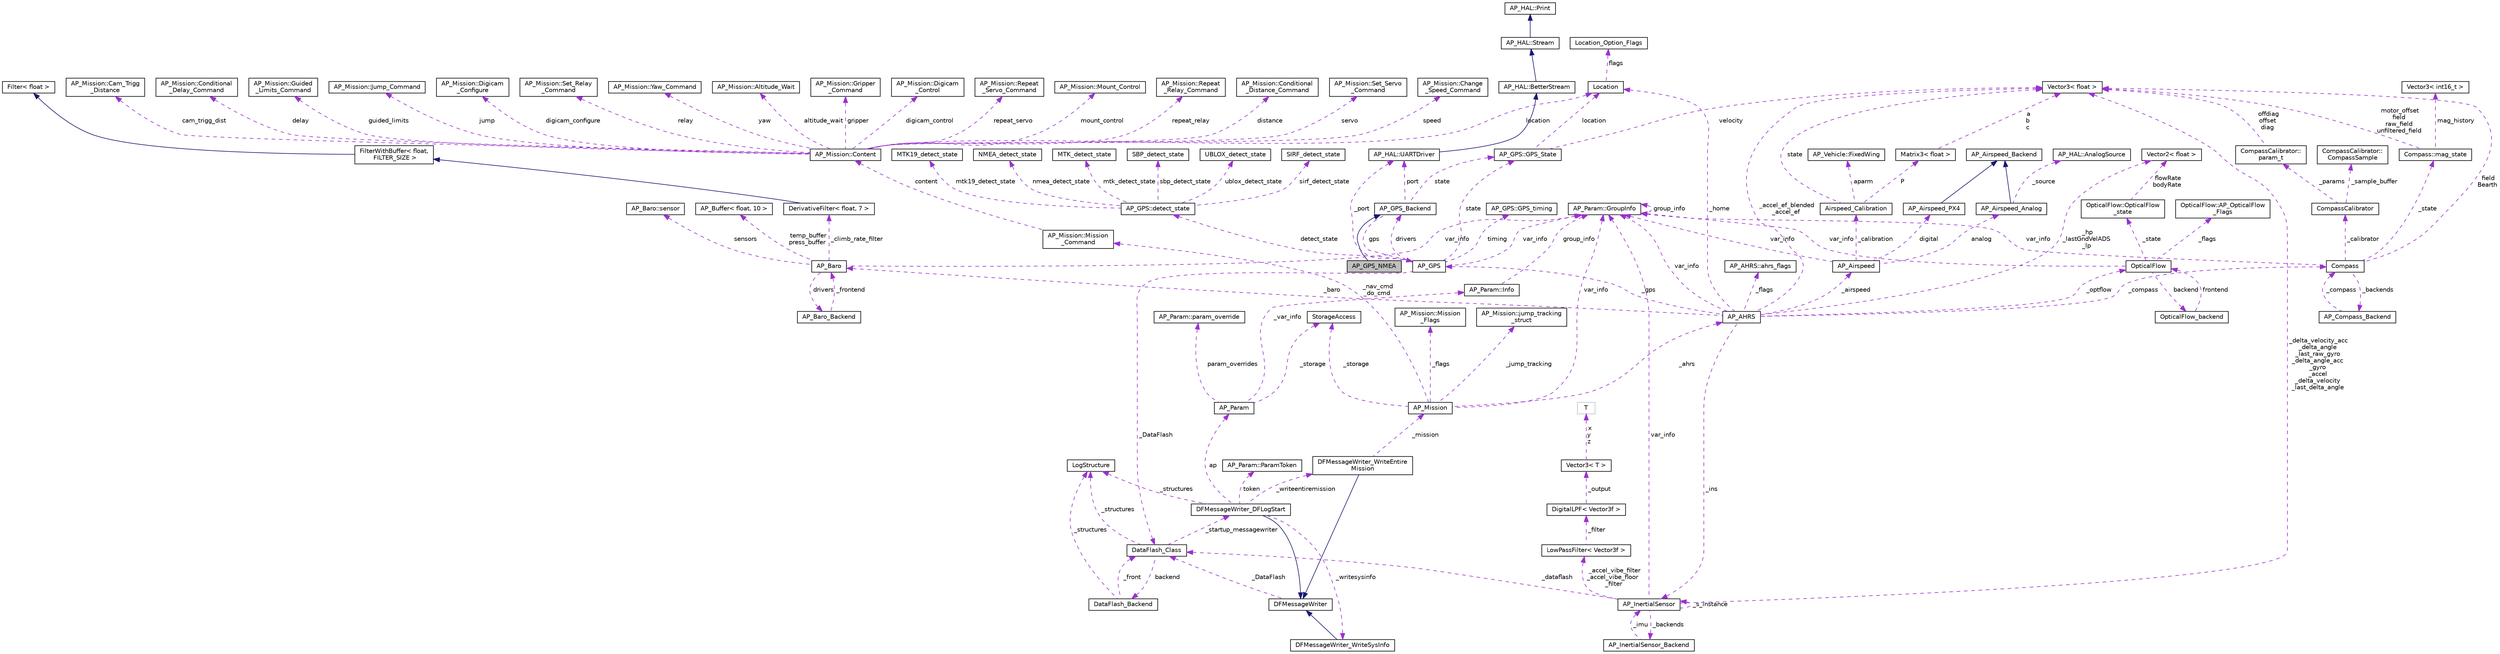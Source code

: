digraph "AP_GPS_NMEA"
{
 // INTERACTIVE_SVG=YES
  edge [fontname="Helvetica",fontsize="10",labelfontname="Helvetica",labelfontsize="10"];
  node [fontname="Helvetica",fontsize="10",shape=record];
  Node1 [label="AP_GPS_NMEA",height=0.2,width=0.4,color="black", fillcolor="grey75", style="filled", fontcolor="black"];
  Node2 -> Node1 [dir="back",color="midnightblue",fontsize="10",style="solid",fontname="Helvetica"];
  Node2 [label="AP_GPS_Backend",height=0.2,width=0.4,color="black", fillcolor="white", style="filled",URL="$classAP__GPS__Backend.html"];
  Node3 -> Node2 [dir="back",color="darkorchid3",fontsize="10",style="dashed",label=" port" ,fontname="Helvetica"];
  Node3 [label="AP_HAL::UARTDriver",height=0.2,width=0.4,color="black", fillcolor="white", style="filled",URL="$classAP__HAL_1_1UARTDriver.html"];
  Node4 -> Node3 [dir="back",color="midnightblue",fontsize="10",style="solid",fontname="Helvetica"];
  Node4 [label="AP_HAL::BetterStream",height=0.2,width=0.4,color="black", fillcolor="white", style="filled",URL="$classAP__HAL_1_1BetterStream.html"];
  Node5 -> Node4 [dir="back",color="midnightblue",fontsize="10",style="solid",fontname="Helvetica"];
  Node5 [label="AP_HAL::Stream",height=0.2,width=0.4,color="black", fillcolor="white", style="filled",URL="$classAP__HAL_1_1Stream.html"];
  Node6 -> Node5 [dir="back",color="midnightblue",fontsize="10",style="solid",fontname="Helvetica"];
  Node6 [label="AP_HAL::Print",height=0.2,width=0.4,color="black", fillcolor="white", style="filled",URL="$classAP__HAL_1_1Print.html"];
  Node7 -> Node2 [dir="back",color="darkorchid3",fontsize="10",style="dashed",label=" gps" ,fontname="Helvetica"];
  Node7 [label="AP_GPS",height=0.2,width=0.4,color="black", fillcolor="white", style="filled",URL="$classAP__GPS.html"];
  Node8 -> Node7 [dir="back",color="darkorchid3",fontsize="10",style="dashed",label=" detect_state" ,fontname="Helvetica"];
  Node8 [label="AP_GPS::detect_state",height=0.2,width=0.4,color="black", fillcolor="white", style="filled",URL="$structAP__GPS_1_1detect__state.html"];
  Node9 -> Node8 [dir="back",color="darkorchid3",fontsize="10",style="dashed",label=" sbp_detect_state" ,fontname="Helvetica"];
  Node9 [label="SBP_detect_state",height=0.2,width=0.4,color="black", fillcolor="white", style="filled",URL="$structSBP__detect__state.html"];
  Node10 -> Node8 [dir="back",color="darkorchid3",fontsize="10",style="dashed",label=" ublox_detect_state" ,fontname="Helvetica"];
  Node10 [label="UBLOX_detect_state",height=0.2,width=0.4,color="black", fillcolor="white", style="filled",URL="$structUBLOX__detect__state.html"];
  Node11 -> Node8 [dir="back",color="darkorchid3",fontsize="10",style="dashed",label=" sirf_detect_state" ,fontname="Helvetica"];
  Node11 [label="SIRF_detect_state",height=0.2,width=0.4,color="black", fillcolor="white", style="filled",URL="$structSIRF__detect__state.html"];
  Node12 -> Node8 [dir="back",color="darkorchid3",fontsize="10",style="dashed",label=" mtk19_detect_state" ,fontname="Helvetica"];
  Node12 [label="MTK19_detect_state",height=0.2,width=0.4,color="black", fillcolor="white", style="filled",URL="$structMTK19__detect__state.html"];
  Node13 -> Node8 [dir="back",color="darkorchid3",fontsize="10",style="dashed",label=" nmea_detect_state" ,fontname="Helvetica"];
  Node13 [label="NMEA_detect_state",height=0.2,width=0.4,color="black", fillcolor="white", style="filled",URL="$structNMEA__detect__state.html"];
  Node14 -> Node8 [dir="back",color="darkorchid3",fontsize="10",style="dashed",label=" mtk_detect_state" ,fontname="Helvetica"];
  Node14 [label="MTK_detect_state",height=0.2,width=0.4,color="black", fillcolor="white", style="filled",URL="$structMTK__detect__state.html"];
  Node15 -> Node7 [dir="back",color="darkorchid3",fontsize="10",style="dashed",label=" timing" ,fontname="Helvetica"];
  Node15 [label="AP_GPS::GPS_timing",height=0.2,width=0.4,color="black", fillcolor="white", style="filled",URL="$structAP__GPS_1_1GPS__timing.html"];
  Node2 -> Node7 [dir="back",color="darkorchid3",fontsize="10",style="dashed",label=" drivers" ,fontname="Helvetica"];
  Node16 -> Node7 [dir="back",color="darkorchid3",fontsize="10",style="dashed",label=" _DataFlash" ,fontname="Helvetica"];
  Node16 [label="DataFlash_Class",height=0.2,width=0.4,color="black", fillcolor="white", style="filled",URL="$classDataFlash__Class.html"];
  Node17 -> Node16 [dir="back",color="darkorchid3",fontsize="10",style="dashed",label=" _structures" ,fontname="Helvetica"];
  Node17 [label="LogStructure",height=0.2,width=0.4,color="black", fillcolor="white", style="filled",URL="$structLogStructure.html"];
  Node18 -> Node16 [dir="back",color="darkorchid3",fontsize="10",style="dashed",label=" backend" ,fontname="Helvetica"];
  Node18 [label="DataFlash_Backend",height=0.2,width=0.4,color="black", fillcolor="white", style="filled",URL="$classDataFlash__Backend.html"];
  Node17 -> Node18 [dir="back",color="darkorchid3",fontsize="10",style="dashed",label=" _structures" ,fontname="Helvetica"];
  Node16 -> Node18 [dir="back",color="darkorchid3",fontsize="10",style="dashed",label=" _front" ,fontname="Helvetica"];
  Node19 -> Node16 [dir="back",color="darkorchid3",fontsize="10",style="dashed",label=" _startup_messagewriter" ,fontname="Helvetica"];
  Node19 [label="DFMessageWriter_DFLogStart",height=0.2,width=0.4,color="black", fillcolor="white", style="filled",URL="$classDFMessageWriter__DFLogStart.html"];
  Node20 -> Node19 [dir="back",color="midnightblue",fontsize="10",style="solid",fontname="Helvetica"];
  Node20 [label="DFMessageWriter",height=0.2,width=0.4,color="black", fillcolor="white", style="filled",URL="$classDFMessageWriter.html"];
  Node16 -> Node20 [dir="back",color="darkorchid3",fontsize="10",style="dashed",label=" _DataFlash" ,fontname="Helvetica"];
  Node21 -> Node19 [dir="back",color="darkorchid3",fontsize="10",style="dashed",label=" _writeentiremission" ,fontname="Helvetica"];
  Node21 [label="DFMessageWriter_WriteEntire\lMission",height=0.2,width=0.4,color="black", fillcolor="white", style="filled",URL="$classDFMessageWriter__WriteEntireMission.html"];
  Node20 -> Node21 [dir="back",color="midnightblue",fontsize="10",style="solid",fontname="Helvetica"];
  Node22 -> Node21 [dir="back",color="darkorchid3",fontsize="10",style="dashed",label=" _mission" ,fontname="Helvetica"];
  Node22 [label="AP_Mission",height=0.2,width=0.4,color="black", fillcolor="white", style="filled",URL="$classAP__Mission.html",tooltip="Object managing Mission. "];
  Node23 -> Node22 [dir="back",color="darkorchid3",fontsize="10",style="dashed",label=" _storage" ,fontname="Helvetica"];
  Node23 [label="StorageAccess",height=0.2,width=0.4,color="black", fillcolor="white", style="filled",URL="$classStorageAccess.html"];
  Node24 -> Node22 [dir="back",color="darkorchid3",fontsize="10",style="dashed",label=" _nav_cmd\n_do_cmd" ,fontname="Helvetica"];
  Node24 [label="AP_Mission::Mission\l_Command",height=0.2,width=0.4,color="black", fillcolor="white", style="filled",URL="$structAP__Mission_1_1Mission__Command.html"];
  Node25 -> Node24 [dir="back",color="darkorchid3",fontsize="10",style="dashed",label=" content" ,fontname="Helvetica"];
  Node25 [label="AP_Mission::Content",height=0.2,width=0.4,color="black", fillcolor="white", style="filled",URL="$unionAP__Mission_1_1Content.html"];
  Node26 -> Node25 [dir="back",color="darkorchid3",fontsize="10",style="dashed",label=" guided_limits" ,fontname="Helvetica"];
  Node26 [label="AP_Mission::Guided\l_Limits_Command",height=0.2,width=0.4,color="black", fillcolor="white", style="filled",URL="$structAP__Mission_1_1Guided__Limits__Command.html"];
  Node27 -> Node25 [dir="back",color="darkorchid3",fontsize="10",style="dashed",label=" mount_control" ,fontname="Helvetica"];
  Node27 [label="AP_Mission::Mount_Control",height=0.2,width=0.4,color="black", fillcolor="white", style="filled",URL="$structAP__Mission_1_1Mount__Control.html"];
  Node28 -> Node25 [dir="back",color="darkorchid3",fontsize="10",style="dashed",label=" repeat_relay" ,fontname="Helvetica"];
  Node28 [label="AP_Mission::Repeat\l_Relay_Command",height=0.2,width=0.4,color="black", fillcolor="white", style="filled",URL="$structAP__Mission_1_1Repeat__Relay__Command.html"];
  Node29 -> Node25 [dir="back",color="darkorchid3",fontsize="10",style="dashed",label=" distance" ,fontname="Helvetica"];
  Node29 [label="AP_Mission::Conditional\l_Distance_Command",height=0.2,width=0.4,color="black", fillcolor="white", style="filled",URL="$structAP__Mission_1_1Conditional__Distance__Command.html"];
  Node30 -> Node25 [dir="back",color="darkorchid3",fontsize="10",style="dashed",label=" servo" ,fontname="Helvetica"];
  Node30 [label="AP_Mission::Set_Servo\l_Command",height=0.2,width=0.4,color="black", fillcolor="white", style="filled",URL="$structAP__Mission_1_1Set__Servo__Command.html"];
  Node31 -> Node25 [dir="back",color="darkorchid3",fontsize="10",style="dashed",label=" speed" ,fontname="Helvetica"];
  Node31 [label="AP_Mission::Change\l_Speed_Command",height=0.2,width=0.4,color="black", fillcolor="white", style="filled",URL="$structAP__Mission_1_1Change__Speed__Command.html"];
  Node32 -> Node25 [dir="back",color="darkorchid3",fontsize="10",style="dashed",label=" cam_trigg_dist" ,fontname="Helvetica"];
  Node32 [label="AP_Mission::Cam_Trigg\l_Distance",height=0.2,width=0.4,color="black", fillcolor="white", style="filled",URL="$structAP__Mission_1_1Cam__Trigg__Distance.html"];
  Node33 -> Node25 [dir="back",color="darkorchid3",fontsize="10",style="dashed",label=" delay" ,fontname="Helvetica"];
  Node33 [label="AP_Mission::Conditional\l_Delay_Command",height=0.2,width=0.4,color="black", fillcolor="white", style="filled",URL="$structAP__Mission_1_1Conditional__Delay__Command.html"];
  Node34 -> Node25 [dir="back",color="darkorchid3",fontsize="10",style="dashed",label=" jump" ,fontname="Helvetica"];
  Node34 [label="AP_Mission::Jump_Command",height=0.2,width=0.4,color="black", fillcolor="white", style="filled",URL="$structAP__Mission_1_1Jump__Command.html"];
  Node35 -> Node25 [dir="back",color="darkorchid3",fontsize="10",style="dashed",label=" location" ,fontname="Helvetica"];
  Node35 [label="Location",height=0.2,width=0.4,color="black", fillcolor="white", style="filled",URL="$structLocation.html"];
  Node36 -> Node35 [dir="back",color="darkorchid3",fontsize="10",style="dashed",label=" flags" ,fontname="Helvetica"];
  Node36 [label="Location_Option_Flags",height=0.2,width=0.4,color="black", fillcolor="white", style="filled",URL="$structLocation__Option__Flags.html"];
  Node37 -> Node25 [dir="back",color="darkorchid3",fontsize="10",style="dashed",label=" digicam_configure" ,fontname="Helvetica"];
  Node37 [label="AP_Mission::Digicam\l_Configure",height=0.2,width=0.4,color="black", fillcolor="white", style="filled",URL="$structAP__Mission_1_1Digicam__Configure.html"];
  Node38 -> Node25 [dir="back",color="darkorchid3",fontsize="10",style="dashed",label=" relay" ,fontname="Helvetica"];
  Node38 [label="AP_Mission::Set_Relay\l_Command",height=0.2,width=0.4,color="black", fillcolor="white", style="filled",URL="$structAP__Mission_1_1Set__Relay__Command.html"];
  Node39 -> Node25 [dir="back",color="darkorchid3",fontsize="10",style="dashed",label=" yaw" ,fontname="Helvetica"];
  Node39 [label="AP_Mission::Yaw_Command",height=0.2,width=0.4,color="black", fillcolor="white", style="filled",URL="$structAP__Mission_1_1Yaw__Command.html"];
  Node40 -> Node25 [dir="back",color="darkorchid3",fontsize="10",style="dashed",label=" altitude_wait" ,fontname="Helvetica"];
  Node40 [label="AP_Mission::Altitude_Wait",height=0.2,width=0.4,color="black", fillcolor="white", style="filled",URL="$structAP__Mission_1_1Altitude__Wait.html"];
  Node41 -> Node25 [dir="back",color="darkorchid3",fontsize="10",style="dashed",label=" gripper" ,fontname="Helvetica"];
  Node41 [label="AP_Mission::Gripper\l_Command",height=0.2,width=0.4,color="black", fillcolor="white", style="filled",URL="$structAP__Mission_1_1Gripper__Command.html"];
  Node42 -> Node25 [dir="back",color="darkorchid3",fontsize="10",style="dashed",label=" digicam_control" ,fontname="Helvetica"];
  Node42 [label="AP_Mission::Digicam\l_Control",height=0.2,width=0.4,color="black", fillcolor="white", style="filled",URL="$structAP__Mission_1_1Digicam__Control.html"];
  Node43 -> Node25 [dir="back",color="darkorchid3",fontsize="10",style="dashed",label=" repeat_servo" ,fontname="Helvetica"];
  Node43 [label="AP_Mission::Repeat\l_Servo_Command",height=0.2,width=0.4,color="black", fillcolor="white", style="filled",URL="$structAP__Mission_1_1Repeat__Servo__Command.html"];
  Node44 -> Node22 [dir="back",color="darkorchid3",fontsize="10",style="dashed",label=" var_info" ,fontname="Helvetica"];
  Node44 [label="AP_Param::GroupInfo",height=0.2,width=0.4,color="black", fillcolor="white", style="filled",URL="$structAP__Param_1_1GroupInfo.html"];
  Node44 -> Node44 [dir="back",color="darkorchid3",fontsize="10",style="dashed",label=" group_info" ,fontname="Helvetica"];
  Node45 -> Node22 [dir="back",color="darkorchid3",fontsize="10",style="dashed",label=" _flags" ,fontname="Helvetica"];
  Node45 [label="AP_Mission::Mission\l_Flags",height=0.2,width=0.4,color="black", fillcolor="white", style="filled",URL="$structAP__Mission_1_1Mission__Flags.html"];
  Node46 -> Node22 [dir="back",color="darkorchid3",fontsize="10",style="dashed",label=" _ahrs" ,fontname="Helvetica"];
  Node46 [label="AP_AHRS",height=0.2,width=0.4,color="black", fillcolor="white", style="filled",URL="$classAP__AHRS.html"];
  Node47 -> Node46 [dir="back",color="darkorchid3",fontsize="10",style="dashed",label=" _flags" ,fontname="Helvetica"];
  Node47 [label="AP_AHRS::ahrs_flags",height=0.2,width=0.4,color="black", fillcolor="white", style="filled",URL="$structAP__AHRS_1_1ahrs__flags.html"];
  Node48 -> Node46 [dir="back",color="darkorchid3",fontsize="10",style="dashed",label=" _baro" ,fontname="Helvetica"];
  Node48 [label="AP_Baro",height=0.2,width=0.4,color="black", fillcolor="white", style="filled",URL="$classAP__Baro.html"];
  Node49 -> Node48 [dir="back",color="darkorchid3",fontsize="10",style="dashed",label=" sensors" ,fontname="Helvetica"];
  Node49 [label="AP_Baro::sensor",height=0.2,width=0.4,color="black", fillcolor="white", style="filled",URL="$structAP__Baro_1_1sensor.html"];
  Node50 -> Node48 [dir="back",color="darkorchid3",fontsize="10",style="dashed",label=" temp_buffer\npress_buffer" ,fontname="Helvetica"];
  Node50 [label="AP_Buffer\< float, 10 \>",height=0.2,width=0.4,color="black", fillcolor="white", style="filled",URL="$classAP__Buffer.html"];
  Node51 -> Node48 [dir="back",color="darkorchid3",fontsize="10",style="dashed",label=" _climb_rate_filter" ,fontname="Helvetica"];
  Node51 [label="DerivativeFilter\< float, 7 \>",height=0.2,width=0.4,color="black", fillcolor="white", style="filled",URL="$classDerivativeFilter.html"];
  Node52 -> Node51 [dir="back",color="midnightblue",fontsize="10",style="solid",fontname="Helvetica"];
  Node52 [label="FilterWithBuffer\< float,\l FILTER_SIZE \>",height=0.2,width=0.4,color="black", fillcolor="white", style="filled",URL="$classFilterWithBuffer.html"];
  Node53 -> Node52 [dir="back",color="midnightblue",fontsize="10",style="solid",fontname="Helvetica"];
  Node53 [label="Filter\< float \>",height=0.2,width=0.4,color="black", fillcolor="white", style="filled",URL="$classFilter.html"];
  Node44 -> Node48 [dir="back",color="darkorchid3",fontsize="10",style="dashed",label=" var_info" ,fontname="Helvetica"];
  Node54 -> Node48 [dir="back",color="darkorchid3",fontsize="10",style="dashed",label=" drivers" ,fontname="Helvetica"];
  Node54 [label="AP_Baro_Backend",height=0.2,width=0.4,color="black", fillcolor="white", style="filled",URL="$classAP__Baro__Backend.html",tooltip="-*- tab-width: 4; Mode: C++; c-basic-offset: 4; indent-tabs-mode: nil -*- "];
  Node48 -> Node54 [dir="back",color="darkorchid3",fontsize="10",style="dashed",label=" _frontend" ,fontname="Helvetica"];
  Node55 -> Node46 [dir="back",color="darkorchid3",fontsize="10",style="dashed",label=" _optflow" ,fontname="Helvetica"];
  Node55 [label="OpticalFlow",height=0.2,width=0.4,color="black", fillcolor="white", style="filled",URL="$classOpticalFlow.html"];
  Node44 -> Node55 [dir="back",color="darkorchid3",fontsize="10",style="dashed",label=" var_info" ,fontname="Helvetica"];
  Node56 -> Node55 [dir="back",color="darkorchid3",fontsize="10",style="dashed",label=" _state" ,fontname="Helvetica"];
  Node56 [label="OpticalFlow::OpticalFlow\l_state",height=0.2,width=0.4,color="black", fillcolor="white", style="filled",URL="$structOpticalFlow_1_1OpticalFlow__state.html"];
  Node57 -> Node56 [dir="back",color="darkorchid3",fontsize="10",style="dashed",label=" flowRate\nbodyRate" ,fontname="Helvetica"];
  Node57 [label="Vector2\< float \>",height=0.2,width=0.4,color="black", fillcolor="white", style="filled",URL="$structVector2.html"];
  Node58 -> Node55 [dir="back",color="darkorchid3",fontsize="10",style="dashed",label=" backend" ,fontname="Helvetica"];
  Node58 [label="OpticalFlow_backend",height=0.2,width=0.4,color="black", fillcolor="white", style="filled",URL="$classOpticalFlow__backend.html"];
  Node55 -> Node58 [dir="back",color="darkorchid3",fontsize="10",style="dashed",label=" frontend" ,fontname="Helvetica"];
  Node59 -> Node55 [dir="back",color="darkorchid3",fontsize="10",style="dashed",label=" _flags" ,fontname="Helvetica"];
  Node59 [label="OpticalFlow::AP_OpticalFlow\l_Flags",height=0.2,width=0.4,color="black", fillcolor="white", style="filled",URL="$structOpticalFlow_1_1AP__OpticalFlow__Flags.html"];
  Node44 -> Node46 [dir="back",color="darkorchid3",fontsize="10",style="dashed",label=" var_info" ,fontname="Helvetica"];
  Node60 -> Node46 [dir="back",color="darkorchid3",fontsize="10",style="dashed",label=" _accel_ef_blended\n_accel_ef" ,fontname="Helvetica"];
  Node60 [label="Vector3\< float \>",height=0.2,width=0.4,color="black", fillcolor="white", style="filled",URL="$classVector3.html"];
  Node61 -> Node46 [dir="back",color="darkorchid3",fontsize="10",style="dashed",label=" _ins" ,fontname="Helvetica"];
  Node61 [label="AP_InertialSensor",height=0.2,width=0.4,color="black", fillcolor="white", style="filled",URL="$classAP__InertialSensor.html"];
  Node62 -> Node61 [dir="back",color="darkorchid3",fontsize="10",style="dashed",label=" _accel_vibe_filter\n_accel_vibe_floor\l_filter" ,fontname="Helvetica"];
  Node62 [label="LowPassFilter\< Vector3f \>",height=0.2,width=0.4,color="black", fillcolor="white", style="filled",URL="$classLowPassFilter.html"];
  Node63 -> Node62 [dir="back",color="darkorchid3",fontsize="10",style="dashed",label=" _filter" ,fontname="Helvetica"];
  Node63 [label="DigitalLPF\< Vector3f \>",height=0.2,width=0.4,color="black", fillcolor="white", style="filled",URL="$classDigitalLPF.html"];
  Node64 -> Node63 [dir="back",color="darkorchid3",fontsize="10",style="dashed",label=" _output" ,fontname="Helvetica"];
  Node64 [label="Vector3\< T \>",height=0.2,width=0.4,color="black", fillcolor="white", style="filled",URL="$classVector3.html"];
  Node65 -> Node64 [dir="back",color="darkorchid3",fontsize="10",style="dashed",label=" x\ny\nz" ,fontname="Helvetica"];
  Node65 [label="T",height=0.2,width=0.4,color="grey75", fillcolor="white", style="filled"];
  Node66 -> Node61 [dir="back",color="darkorchid3",fontsize="10",style="dashed",label=" _backends" ,fontname="Helvetica"];
  Node66 [label="AP_InertialSensor_Backend",height=0.2,width=0.4,color="black", fillcolor="white", style="filled",URL="$classAP__InertialSensor__Backend.html"];
  Node61 -> Node66 [dir="back",color="darkorchid3",fontsize="10",style="dashed",label=" _imu" ,fontname="Helvetica"];
  Node16 -> Node61 [dir="back",color="darkorchid3",fontsize="10",style="dashed",label=" _dataflash" ,fontname="Helvetica"];
  Node44 -> Node61 [dir="back",color="darkorchid3",fontsize="10",style="dashed",label=" var_info" ,fontname="Helvetica"];
  Node61 -> Node61 [dir="back",color="darkorchid3",fontsize="10",style="dashed",label=" _s_instance" ,fontname="Helvetica"];
  Node60 -> Node61 [dir="back",color="darkorchid3",fontsize="10",style="dashed",label=" _delta_velocity_acc\n_delta_angle\n_last_raw_gyro\n_delta_angle_acc\n_gyro\n_accel\n_delta_velocity\n_last_delta_angle" ,fontname="Helvetica"];
  Node67 -> Node46 [dir="back",color="darkorchid3",fontsize="10",style="dashed",label=" _airspeed" ,fontname="Helvetica"];
  Node67 [label="AP_Airspeed",height=0.2,width=0.4,color="black", fillcolor="white", style="filled",URL="$classAP__Airspeed.html"];
  Node68 -> Node67 [dir="back",color="darkorchid3",fontsize="10",style="dashed",label=" analog" ,fontname="Helvetica"];
  Node68 [label="AP_Airspeed_Analog",height=0.2,width=0.4,color="black", fillcolor="white", style="filled",URL="$classAP__Airspeed__Analog.html",tooltip="-*- tab-width: 4; Mode: C++; c-basic-offset: 4; indent-tabs-mode: nil -*- "];
  Node69 -> Node68 [dir="back",color="midnightblue",fontsize="10",style="solid",fontname="Helvetica"];
  Node69 [label="AP_Airspeed_Backend",height=0.2,width=0.4,color="black", fillcolor="white", style="filled",URL="$classAP__Airspeed__Backend.html",tooltip="-*- tab-width: 4; Mode: C++; c-basic-offset: 4; indent-tabs-mode: nil -*- "];
  Node70 -> Node68 [dir="back",color="darkorchid3",fontsize="10",style="dashed",label=" _source" ,fontname="Helvetica"];
  Node70 [label="AP_HAL::AnalogSource",height=0.2,width=0.4,color="black", fillcolor="white", style="filled",URL="$classAP__HAL_1_1AnalogSource.html"];
  Node44 -> Node67 [dir="back",color="darkorchid3",fontsize="10",style="dashed",label=" var_info" ,fontname="Helvetica"];
  Node71 -> Node67 [dir="back",color="darkorchid3",fontsize="10",style="dashed",label=" digital" ,fontname="Helvetica"];
  Node71 [label="AP_Airspeed_PX4",height=0.2,width=0.4,color="black", fillcolor="white", style="filled",URL="$classAP__Airspeed__PX4.html",tooltip="-*- tab-width: 4; Mode: C++; c-basic-offset: 4; indent-tabs-mode: nil -*- "];
  Node69 -> Node71 [dir="back",color="midnightblue",fontsize="10",style="solid",fontname="Helvetica"];
  Node72 -> Node67 [dir="back",color="darkorchid3",fontsize="10",style="dashed",label=" _calibration" ,fontname="Helvetica"];
  Node72 [label="Airspeed_Calibration",height=0.2,width=0.4,color="black", fillcolor="white", style="filled",URL="$classAirspeed__Calibration.html",tooltip="-*- tab-width: 4; Mode: C++; c-basic-offset: 4; indent-tabs-mode: nil -*- "];
  Node73 -> Node72 [dir="back",color="darkorchid3",fontsize="10",style="dashed",label=" P" ,fontname="Helvetica"];
  Node73 [label="Matrix3\< float \>",height=0.2,width=0.4,color="black", fillcolor="white", style="filled",URL="$classMatrix3.html"];
  Node60 -> Node73 [dir="back",color="darkorchid3",fontsize="10",style="dashed",label=" a\nb\nc" ,fontname="Helvetica"];
  Node60 -> Node72 [dir="back",color="darkorchid3",fontsize="10",style="dashed",label=" state" ,fontname="Helvetica"];
  Node74 -> Node72 [dir="back",color="darkorchid3",fontsize="10",style="dashed",label=" aparm" ,fontname="Helvetica"];
  Node74 [label="AP_Vehicle::FixedWing",height=0.2,width=0.4,color="black", fillcolor="white", style="filled",URL="$structAP__Vehicle_1_1FixedWing.html"];
  Node57 -> Node46 [dir="back",color="darkorchid3",fontsize="10",style="dashed",label=" _hp\n_lastGndVelADS\n_lp" ,fontname="Helvetica"];
  Node7 -> Node46 [dir="back",color="darkorchid3",fontsize="10",style="dashed",label=" _gps" ,fontname="Helvetica"];
  Node35 -> Node46 [dir="back",color="darkorchid3",fontsize="10",style="dashed",label=" _home" ,fontname="Helvetica"];
  Node75 -> Node46 [dir="back",color="darkorchid3",fontsize="10",style="dashed",label=" _compass" ,fontname="Helvetica"];
  Node75 [label="Compass",height=0.2,width=0.4,color="black", fillcolor="white", style="filled",URL="$classCompass.html"];
  Node44 -> Node75 [dir="back",color="darkorchid3",fontsize="10",style="dashed",label=" var_info" ,fontname="Helvetica"];
  Node60 -> Node75 [dir="back",color="darkorchid3",fontsize="10",style="dashed",label=" field\nBearth" ,fontname="Helvetica"];
  Node76 -> Node75 [dir="back",color="darkorchid3",fontsize="10",style="dashed",label=" _calibrator" ,fontname="Helvetica"];
  Node76 [label="CompassCalibrator",height=0.2,width=0.4,color="black", fillcolor="white", style="filled",URL="$classCompassCalibrator.html"];
  Node77 -> Node76 [dir="back",color="darkorchid3",fontsize="10",style="dashed",label=" _params" ,fontname="Helvetica"];
  Node77 [label="CompassCalibrator::\lparam_t",height=0.2,width=0.4,color="black", fillcolor="white", style="filled",URL="$classCompassCalibrator_1_1param__t.html"];
  Node60 -> Node77 [dir="back",color="darkorchid3",fontsize="10",style="dashed",label=" offdiag\noffset\ndiag" ,fontname="Helvetica"];
  Node78 -> Node76 [dir="back",color="darkorchid3",fontsize="10",style="dashed",label=" _sample_buffer" ,fontname="Helvetica"];
  Node78 [label="CompassCalibrator::\lCompassSample",height=0.2,width=0.4,color="black", fillcolor="white", style="filled",URL="$classCompassCalibrator_1_1CompassSample.html"];
  Node79 -> Node75 [dir="back",color="darkorchid3",fontsize="10",style="dashed",label=" _backends" ,fontname="Helvetica"];
  Node79 [label="AP_Compass_Backend",height=0.2,width=0.4,color="black", fillcolor="white", style="filled",URL="$classAP__Compass__Backend.html"];
  Node75 -> Node79 [dir="back",color="darkorchid3",fontsize="10",style="dashed",label=" _compass" ,fontname="Helvetica"];
  Node80 -> Node75 [dir="back",color="darkorchid3",fontsize="10",style="dashed",label=" _state" ,fontname="Helvetica"];
  Node80 [label="Compass::mag_state",height=0.2,width=0.4,color="black", fillcolor="white", style="filled",URL="$structCompass_1_1mag__state.html"];
  Node60 -> Node80 [dir="back",color="darkorchid3",fontsize="10",style="dashed",label=" motor_offset\nfield\nraw_field\nunfiltered_field" ,fontname="Helvetica"];
  Node81 -> Node80 [dir="back",color="darkorchid3",fontsize="10",style="dashed",label=" mag_history" ,fontname="Helvetica"];
  Node81 [label="Vector3\< int16_t \>",height=0.2,width=0.4,color="black", fillcolor="white", style="filled",URL="$classVector3.html"];
  Node82 -> Node22 [dir="back",color="darkorchid3",fontsize="10",style="dashed",label=" _jump_tracking" ,fontname="Helvetica"];
  Node82 [label="AP_Mission::jump_tracking\l_struct",height=0.2,width=0.4,color="black", fillcolor="white", style="filled",URL="$structAP__Mission_1_1jump__tracking__struct.html"];
  Node83 -> Node19 [dir="back",color="darkorchid3",fontsize="10",style="dashed",label=" _writesysinfo" ,fontname="Helvetica"];
  Node83 [label="DFMessageWriter_WriteSysInfo",height=0.2,width=0.4,color="black", fillcolor="white", style="filled",URL="$classDFMessageWriter__WriteSysInfo.html"];
  Node20 -> Node83 [dir="back",color="midnightblue",fontsize="10",style="solid",fontname="Helvetica"];
  Node84 -> Node19 [dir="back",color="darkorchid3",fontsize="10",style="dashed",label=" token" ,fontname="Helvetica"];
  Node84 [label="AP_Param::ParamToken",height=0.2,width=0.4,color="black", fillcolor="white", style="filled",URL="$structAP__Param_1_1ParamToken.html"];
  Node17 -> Node19 [dir="back",color="darkorchid3",fontsize="10",style="dashed",label=" _structures" ,fontname="Helvetica"];
  Node85 -> Node19 [dir="back",color="darkorchid3",fontsize="10",style="dashed",label=" ap" ,fontname="Helvetica"];
  Node85 [label="AP_Param",height=0.2,width=0.4,color="black", fillcolor="white", style="filled",URL="$classAP__Param.html"];
  Node23 -> Node85 [dir="back",color="darkorchid3",fontsize="10",style="dashed",label=" _storage" ,fontname="Helvetica"];
  Node86 -> Node85 [dir="back",color="darkorchid3",fontsize="10",style="dashed",label=" _var_info" ,fontname="Helvetica"];
  Node86 [label="AP_Param::Info",height=0.2,width=0.4,color="black", fillcolor="white", style="filled",URL="$structAP__Param_1_1Info.html"];
  Node44 -> Node86 [dir="back",color="darkorchid3",fontsize="10",style="dashed",label=" group_info" ,fontname="Helvetica"];
  Node87 -> Node85 [dir="back",color="darkorchid3",fontsize="10",style="dashed",label=" param_overrides" ,fontname="Helvetica"];
  Node87 [label="AP_Param::param_override",height=0.2,width=0.4,color="black", fillcolor="white", style="filled",URL="$structAP__Param_1_1param__override.html"];
  Node3 -> Node7 [dir="back",color="darkorchid3",fontsize="10",style="dashed",label=" _port" ,fontname="Helvetica"];
  Node44 -> Node7 [dir="back",color="darkorchid3",fontsize="10",style="dashed",label=" var_info" ,fontname="Helvetica"];
  Node88 -> Node7 [dir="back",color="darkorchid3",fontsize="10",style="dashed",label=" state" ,fontname="Helvetica"];
  Node88 [label="AP_GPS::GPS_State",height=0.2,width=0.4,color="black", fillcolor="white", style="filled",URL="$structAP__GPS_1_1GPS__State.html"];
  Node60 -> Node88 [dir="back",color="darkorchid3",fontsize="10",style="dashed",label=" velocity" ,fontname="Helvetica"];
  Node35 -> Node88 [dir="back",color="darkorchid3",fontsize="10",style="dashed",label=" location" ,fontname="Helvetica"];
  Node88 -> Node2 [dir="back",color="darkorchid3",fontsize="10",style="dashed",label=" state" ,fontname="Helvetica"];
}
